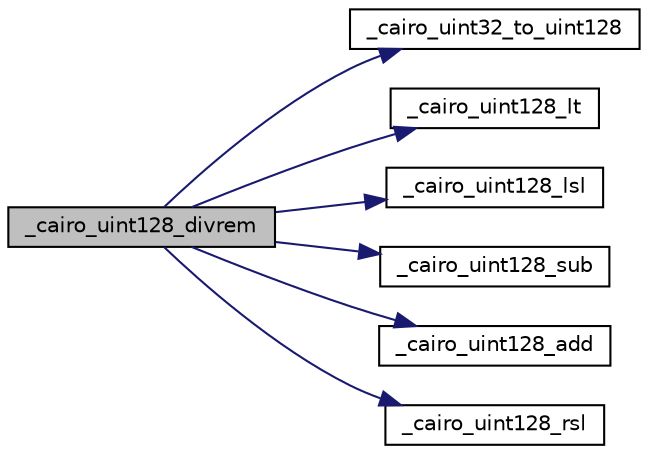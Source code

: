 digraph "_cairo_uint128_divrem"
{
  edge [fontname="Helvetica",fontsize="10",labelfontname="Helvetica",labelfontsize="10"];
  node [fontname="Helvetica",fontsize="10",shape=record];
  rankdir="LR";
  Node1 [label="_cairo_uint128_divrem",height=0.2,width=0.4,color="black", fillcolor="grey75", style="filled", fontcolor="black"];
  Node1 -> Node2 [color="midnightblue",fontsize="10",style="solid"];
  Node2 [label="_cairo_uint32_to_uint128",height=0.2,width=0.4,color="black", fillcolor="white", style="filled",URL="$d2/d34/cairo-wideint_8c.html#a23416e4346eb40467a88a873acc55057"];
  Node1 -> Node3 [color="midnightblue",fontsize="10",style="solid"];
  Node3 [label="_cairo_uint128_lt",height=0.2,width=0.4,color="black", fillcolor="white", style="filled",URL="$d2/d34/cairo-wideint_8c.html#aa7f16a7219ad7534bf766af26589de40"];
  Node1 -> Node4 [color="midnightblue",fontsize="10",style="solid"];
  Node4 [label="_cairo_uint128_lsl",height=0.2,width=0.4,color="black", fillcolor="white", style="filled",URL="$d2/d34/cairo-wideint_8c.html#a0dcc5a4047b43752da4c9a6acd959903"];
  Node1 -> Node5 [color="midnightblue",fontsize="10",style="solid"];
  Node5 [label="_cairo_uint128_sub",height=0.2,width=0.4,color="black", fillcolor="white", style="filled",URL="$d2/d34/cairo-wideint_8c.html#a4ac7f020e382247e3693fb1597e41fdf"];
  Node1 -> Node6 [color="midnightblue",fontsize="10",style="solid"];
  Node6 [label="_cairo_uint128_add",height=0.2,width=0.4,color="black", fillcolor="white", style="filled",URL="$d2/d34/cairo-wideint_8c.html#ac5ea95d722e772cbae83ad6659a629fe"];
  Node1 -> Node7 [color="midnightblue",fontsize="10",style="solid"];
  Node7 [label="_cairo_uint128_rsl",height=0.2,width=0.4,color="black", fillcolor="white", style="filled",URL="$d2/d34/cairo-wideint_8c.html#a6591001de314b365318db0edc7950fde"];
}
